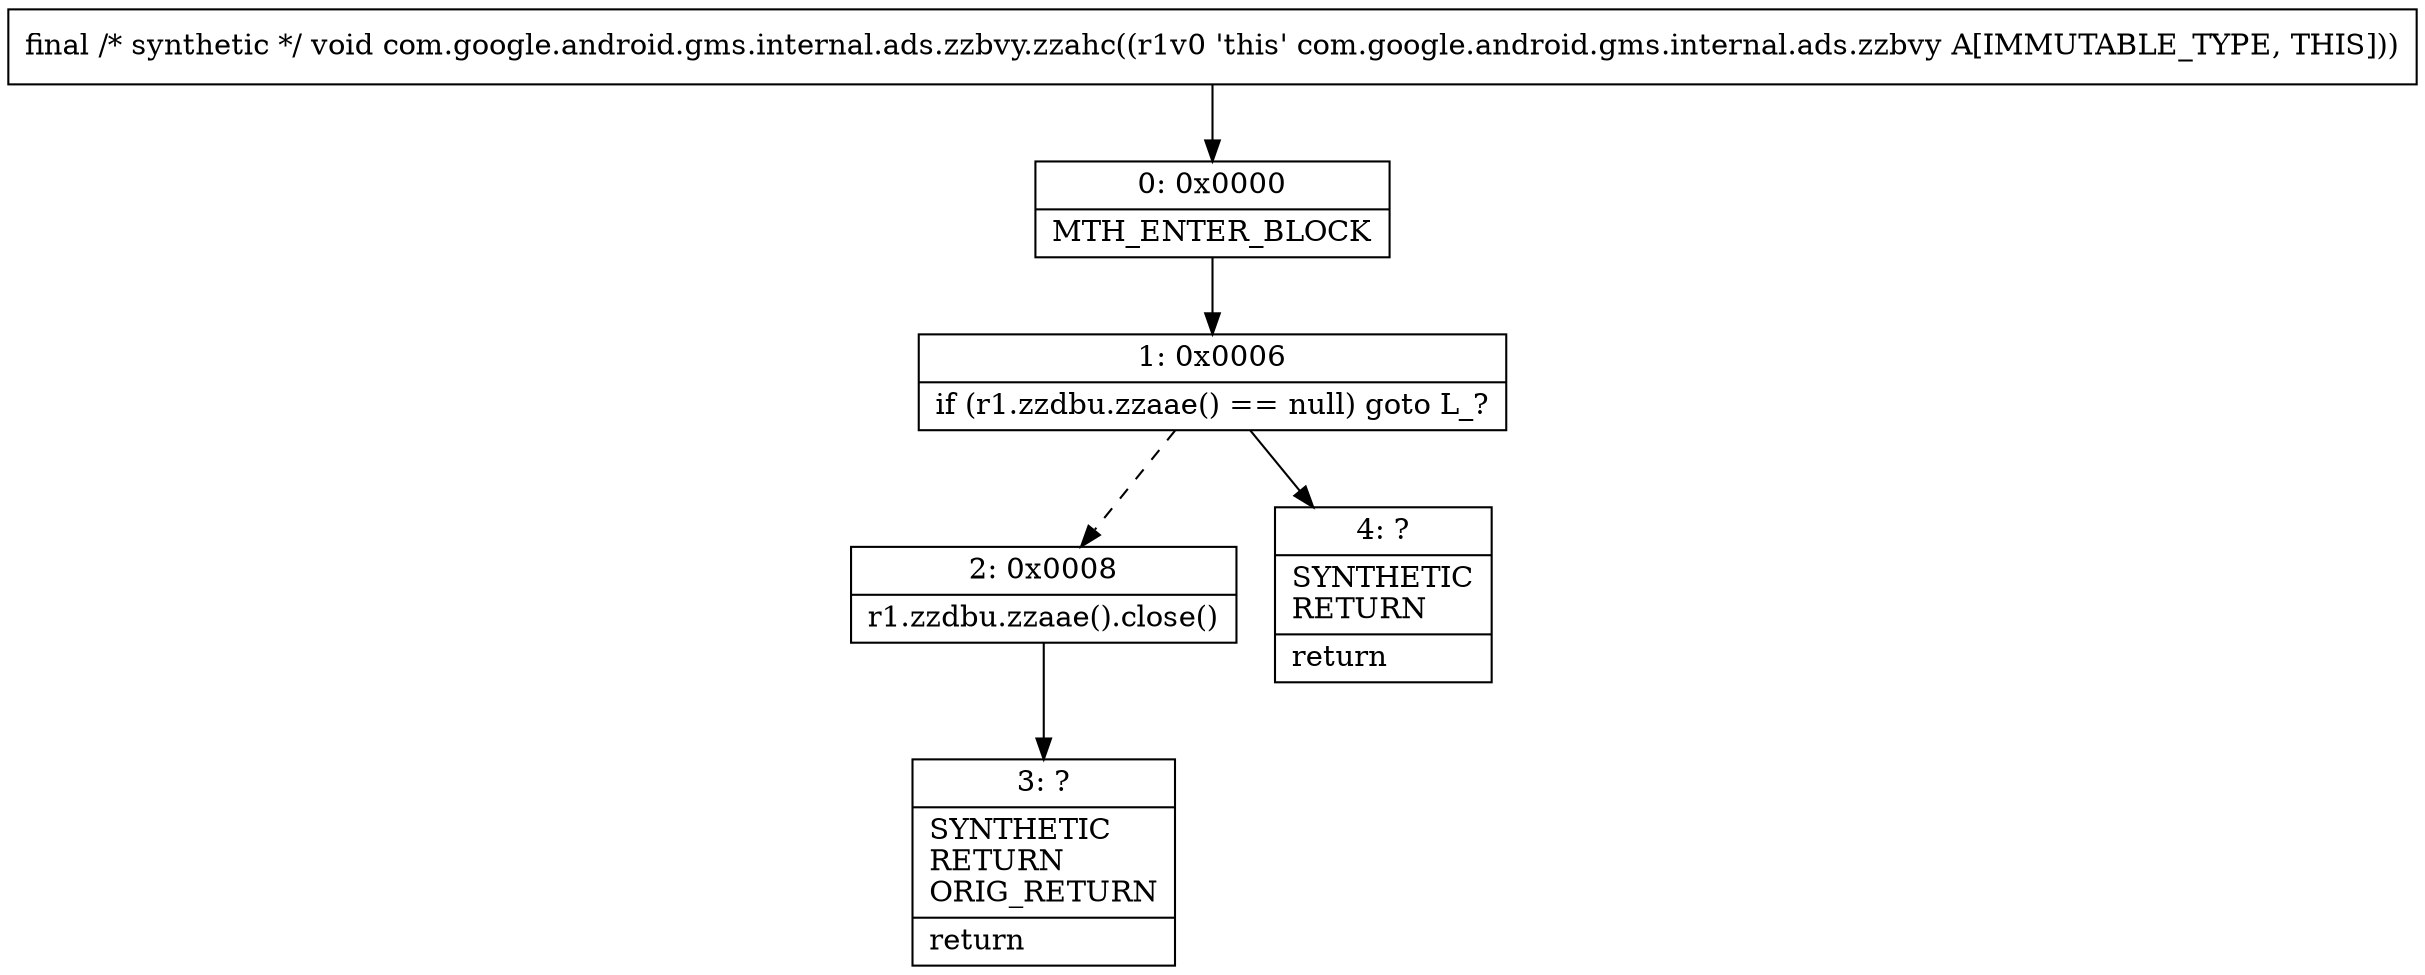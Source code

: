 digraph "CFG forcom.google.android.gms.internal.ads.zzbvy.zzahc()V" {
Node_0 [shape=record,label="{0\:\ 0x0000|MTH_ENTER_BLOCK\l}"];
Node_1 [shape=record,label="{1\:\ 0x0006|if (r1.zzdbu.zzaae() == null) goto L_?\l}"];
Node_2 [shape=record,label="{2\:\ 0x0008|r1.zzdbu.zzaae().close()\l}"];
Node_3 [shape=record,label="{3\:\ ?|SYNTHETIC\lRETURN\lORIG_RETURN\l|return\l}"];
Node_4 [shape=record,label="{4\:\ ?|SYNTHETIC\lRETURN\l|return\l}"];
MethodNode[shape=record,label="{final \/* synthetic *\/ void com.google.android.gms.internal.ads.zzbvy.zzahc((r1v0 'this' com.google.android.gms.internal.ads.zzbvy A[IMMUTABLE_TYPE, THIS])) }"];
MethodNode -> Node_0;
Node_0 -> Node_1;
Node_1 -> Node_2[style=dashed];
Node_1 -> Node_4;
Node_2 -> Node_3;
}

